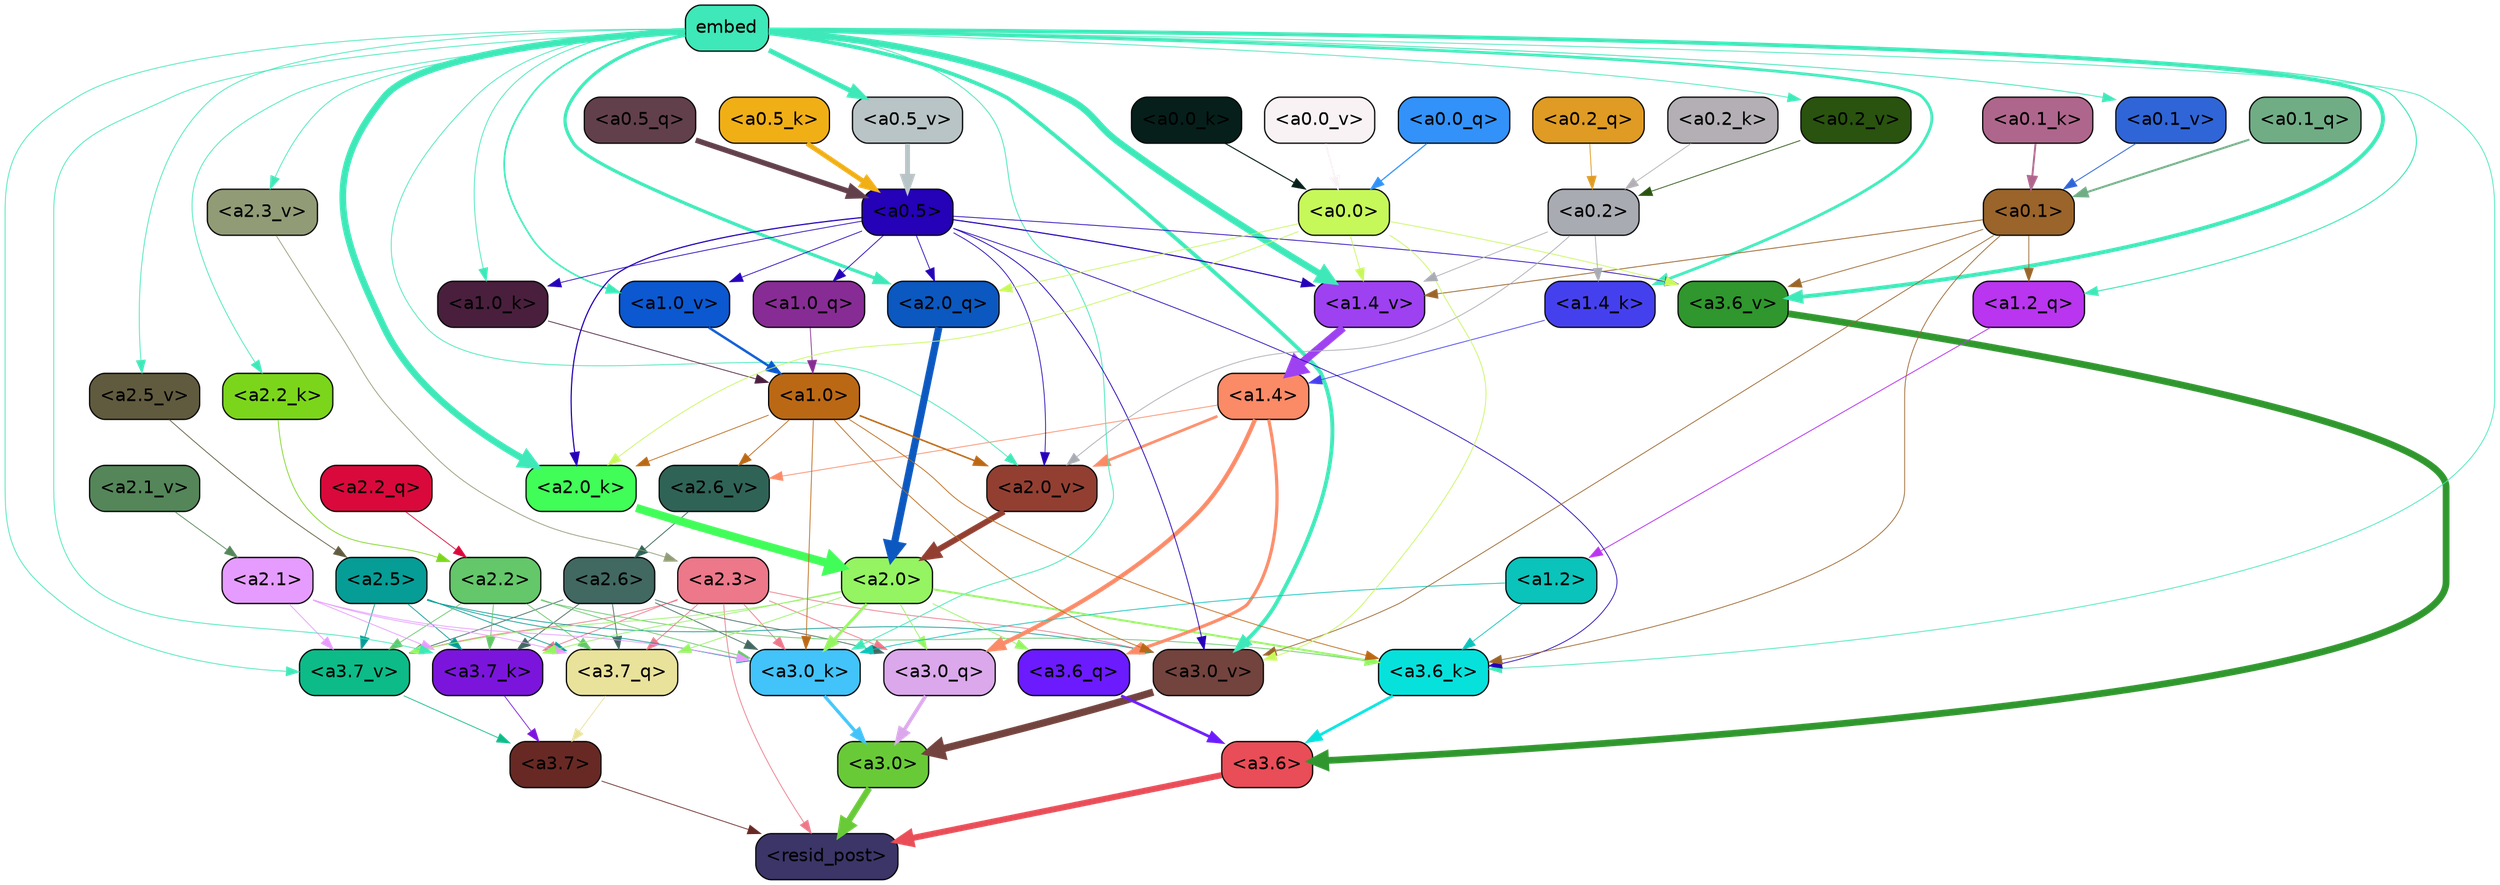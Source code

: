 strict digraph "" {
	graph [bgcolor=transparent,
		layout=dot,
		overlap=false,
		splines=true
	];
	"<a3.7>"	[color=black,
		fillcolor="#682924",
		fontname=Helvetica,
		shape=box,
		style="filled, rounded"];
	"<resid_post>"	[color=black,
		fillcolor="#3b3568",
		fontname=Helvetica,
		shape=box,
		style="filled, rounded"];
	"<a3.7>" -> "<resid_post>"	[color="#682924",
		penwidth=0.6];
	"<a3.6>"	[color=black,
		fillcolor="#e94d57",
		fontname=Helvetica,
		shape=box,
		style="filled, rounded"];
	"<a3.6>" -> "<resid_post>"	[color="#e94d57",
		penwidth=4.7534414529800415];
	"<a3.0>"	[color=black,
		fillcolor="#69ca38",
		fontname=Helvetica,
		shape=box,
		style="filled, rounded"];
	"<a3.0>" -> "<resid_post>"	[color="#69ca38",
		penwidth=4.898576855659485];
	"<a2.3>"	[color=black,
		fillcolor="#ec788a",
		fontname=Helvetica,
		shape=box,
		style="filled, rounded"];
	"<a2.3>" -> "<resid_post>"	[color="#ec788a",
		penwidth=0.6];
	"<a3.7_q>"	[color=black,
		fillcolor="#e9e29b",
		fontname=Helvetica,
		shape=box,
		style="filled, rounded"];
	"<a2.3>" -> "<a3.7_q>"	[color="#ec788a",
		penwidth=0.6];
	"<a3.0_q>"	[color=black,
		fillcolor="#dba8eb",
		fontname=Helvetica,
		shape=box,
		style="filled, rounded"];
	"<a2.3>" -> "<a3.0_q>"	[color="#ec788a",
		penwidth=0.6];
	"<a3.7_k>"	[color=black,
		fillcolor="#7b15dc",
		fontname=Helvetica,
		shape=box,
		style="filled, rounded"];
	"<a2.3>" -> "<a3.7_k>"	[color="#ec788a",
		penwidth=0.6];
	"<a3.0_k>"	[color=black,
		fillcolor="#42c3f9",
		fontname=Helvetica,
		shape=box,
		style="filled, rounded"];
	"<a2.3>" -> "<a3.0_k>"	[color="#ec788a",
		penwidth=0.6];
	"<a3.7_v>"	[color=black,
		fillcolor="#0cbb88",
		fontname=Helvetica,
		shape=box,
		style="filled, rounded"];
	"<a2.3>" -> "<a3.7_v>"	[color="#ec788a",
		penwidth=0.6];
	"<a3.0_v>"	[color=black,
		fillcolor="#73433e",
		fontname=Helvetica,
		shape=box,
		style="filled, rounded"];
	"<a2.3>" -> "<a3.0_v>"	[color="#ec788a",
		penwidth=0.6];
	"<a3.7_q>" -> "<a3.7>"	[color="#e9e29b",
		penwidth=0.6];
	"<a3.6_q>"	[color=black,
		fillcolor="#6b1bfd",
		fontname=Helvetica,
		shape=box,
		style="filled, rounded"];
	"<a3.6_q>" -> "<a3.6>"	[color="#6b1bfd",
		penwidth=2.160832464694977];
	"<a3.0_q>" -> "<a3.0>"	[color="#dba8eb",
		penwidth=2.870753765106201];
	"<a3.7_k>" -> "<a3.7>"	[color="#7b15dc",
		penwidth=0.6];
	"<a3.6_k>"	[color=black,
		fillcolor="#07e1dc",
		fontname=Helvetica,
		shape=box,
		style="filled, rounded"];
	"<a3.6_k>" -> "<a3.6>"	[color="#07e1dc",
		penwidth=2.13908451795578];
	"<a3.0_k>" -> "<a3.0>"	[color="#42c3f9",
		penwidth=2.520303964614868];
	"<a3.7_v>" -> "<a3.7>"	[color="#0cbb88",
		penwidth=0.6];
	"<a3.6_v>"	[color=black,
		fillcolor="#2f972d",
		fontname=Helvetica,
		shape=box,
		style="filled, rounded"];
	"<a3.6_v>" -> "<a3.6>"	[color="#2f972d",
		penwidth=5.297133803367615];
	"<a3.0_v>" -> "<a3.0>"	[color="#73433e",
		penwidth=5.680712580680847];
	"<a2.6>"	[color=black,
		fillcolor="#416861",
		fontname=Helvetica,
		shape=box,
		style="filled, rounded"];
	"<a2.6>" -> "<a3.7_q>"	[color="#416861",
		penwidth=0.6];
	"<a2.6>" -> "<a3.0_q>"	[color="#416861",
		penwidth=0.6];
	"<a2.6>" -> "<a3.7_k>"	[color="#416861",
		penwidth=0.6];
	"<a2.6>" -> "<a3.0_k>"	[color="#416861",
		penwidth=0.6];
	"<a2.6>" -> "<a3.7_v>"	[color="#416861",
		penwidth=0.6];
	"<a2.5>"	[color=black,
		fillcolor="#069d96",
		fontname=Helvetica,
		shape=box,
		style="filled, rounded"];
	"<a2.5>" -> "<a3.7_q>"	[color="#069d96",
		penwidth=0.6];
	"<a2.5>" -> "<a3.7_k>"	[color="#069d96",
		penwidth=0.6];
	"<a2.5>" -> "<a3.0_k>"	[color="#069d96",
		penwidth=0.6];
	"<a2.5>" -> "<a3.7_v>"	[color="#069d96",
		penwidth=0.6];
	"<a2.5>" -> "<a3.0_v>"	[color="#069d96",
		penwidth=0.6];
	"<a2.2>"	[color=black,
		fillcolor="#64c76a",
		fontname=Helvetica,
		shape=box,
		style="filled, rounded"];
	"<a2.2>" -> "<a3.7_q>"	[color="#64c76a",
		penwidth=0.6];
	"<a2.2>" -> "<a3.7_k>"	[color="#64c76a",
		penwidth=0.6];
	"<a2.2>" -> "<a3.6_k>"	[color="#64c76a",
		penwidth=0.6];
	"<a2.2>" -> "<a3.0_k>"	[color="#64c76a",
		penwidth=0.6];
	"<a2.2>" -> "<a3.7_v>"	[color="#64c76a",
		penwidth=0.6];
	"<a2.1>"	[color=black,
		fillcolor="#e69cfe",
		fontname=Helvetica,
		shape=box,
		style="filled, rounded"];
	"<a2.1>" -> "<a3.7_q>"	[color="#e69cfe",
		penwidth=0.6];
	"<a2.1>" -> "<a3.7_k>"	[color="#e69cfe",
		penwidth=0.6];
	"<a2.1>" -> "<a3.0_k>"	[color="#e69cfe",
		penwidth=0.6];
	"<a2.1>" -> "<a3.7_v>"	[color="#e69cfe",
		penwidth=0.6];
	"<a2.0>"	[color=black,
		fillcolor="#94f461",
		fontname=Helvetica,
		shape=box,
		style="filled, rounded"];
	"<a2.0>" -> "<a3.7_q>"	[color="#94f461",
		penwidth=0.6];
	"<a2.0>" -> "<a3.6_q>"	[color="#94f461",
		penwidth=0.6];
	"<a2.0>" -> "<a3.0_q>"	[color="#94f461",
		penwidth=0.6];
	"<a2.0>" -> "<a3.7_k>"	[color="#94f461",
		penwidth=0.6];
	"<a2.0>" -> "<a3.6_k>"	[color="#94f461",
		penwidth=1.4957321882247925];
	"<a2.0>" -> "<a3.0_k>"	[color="#94f461",
		penwidth=2.18752121925354];
	"<a2.0>" -> "<a3.7_v>"	[color="#94f461",
		penwidth=0.6];
	"<a1.4>"	[color=black,
		fillcolor="#fb8a67",
		fontname=Helvetica,
		shape=box,
		style="filled, rounded"];
	"<a1.4>" -> "<a3.6_q>"	[color="#fb8a67",
		penwidth=2.4829938411712646];
	"<a1.4>" -> "<a3.0_q>"	[color="#fb8a67",
		penwidth=3.299744725227356];
	"<a2.6_v>"	[color=black,
		fillcolor="#2f6356",
		fontname=Helvetica,
		shape=box,
		style="filled, rounded"];
	"<a1.4>" -> "<a2.6_v>"	[color="#fb8a67",
		penwidth=0.6];
	"<a2.0_v>"	[color=black,
		fillcolor="#923f32",
		fontname=Helvetica,
		shape=box,
		style="filled, rounded"];
	"<a1.4>" -> "<a2.0_v>"	[color="#fb8a67",
		penwidth=2.092592429369688];
	embed	[color=black,
		fillcolor="#3ee8b8",
		fontname=Helvetica,
		shape=box,
		style="filled, rounded"];
	embed -> "<a3.7_k>"	[color="#3ee8b8",
		penwidth=0.6];
	embed -> "<a3.6_k>"	[color="#3ee8b8",
		penwidth=0.6];
	embed -> "<a3.0_k>"	[color="#3ee8b8",
		penwidth=0.6394047290086746];
	embed -> "<a3.7_v>"	[color="#3ee8b8",
		penwidth=0.6];
	embed -> "<a3.6_v>"	[color="#3ee8b8",
		penwidth=3.067279100418091];
	embed -> "<a3.0_v>"	[color="#3ee8b8",
		penwidth=3.0212591886520386];
	"<a2.0_q>"	[color=black,
		fillcolor="#0b58c0",
		fontname=Helvetica,
		shape=box,
		style="filled, rounded"];
	embed -> "<a2.0_q>"	[color="#3ee8b8",
		penwidth=2.5355080366134644];
	"<a2.2_k>"	[color=black,
		fillcolor="#7bd61b",
		fontname=Helvetica,
		shape=box,
		style="filled, rounded"];
	embed -> "<a2.2_k>"	[color="#3ee8b8",
		penwidth=0.6];
	"<a2.0_k>"	[color=black,
		fillcolor="#41fd58",
		fontname=Helvetica,
		shape=box,
		style="filled, rounded"];
	embed -> "<a2.0_k>"	[color="#3ee8b8",
		penwidth=5.2180726528167725];
	"<a2.5_v>"	[color=black,
		fillcolor="#605b3e",
		fontname=Helvetica,
		shape=box,
		style="filled, rounded"];
	embed -> "<a2.5_v>"	[color="#3ee8b8",
		penwidth=0.6];
	"<a2.3_v>"	[color=black,
		fillcolor="#919c76",
		fontname=Helvetica,
		shape=box,
		style="filled, rounded"];
	embed -> "<a2.3_v>"	[color="#3ee8b8",
		penwidth=0.6];
	embed -> "<a2.0_v>"	[color="#3ee8b8",
		penwidth=0.6];
	"<a1.2_q>"	[color=black,
		fillcolor="#b935ef",
		fontname=Helvetica,
		shape=box,
		style="filled, rounded"];
	embed -> "<a1.2_q>"	[color="#3ee8b8",
		penwidth=0.8094894886016846];
	"<a1.4_k>"	[color=black,
		fillcolor="#4540ee",
		fontname=Helvetica,
		shape=box,
		style="filled, rounded"];
	embed -> "<a1.4_k>"	[color="#3ee8b8",
		penwidth=2.1732678413391113];
	"<a1.0_k>"	[color=black,
		fillcolor="#491f3d",
		fontname=Helvetica,
		shape=box,
		style="filled, rounded"];
	embed -> "<a1.0_k>"	[color="#3ee8b8",
		penwidth=0.6];
	"<a1.4_v>"	[color=black,
		fillcolor="#9e41f1",
		fontname=Helvetica,
		shape=box,
		style="filled, rounded"];
	embed -> "<a1.4_v>"	[color="#3ee8b8",
		penwidth=5.162249565124512];
	"<a1.0_v>"	[color=black,
		fillcolor="#0b58d1",
		fontname=Helvetica,
		shape=box,
		style="filled, rounded"];
	embed -> "<a1.0_v>"	[color="#3ee8b8",
		penwidth=1.26457279920578];
	"<a0.5_v>"	[color=black,
		fillcolor="#b8c4c6",
		fontname=Helvetica,
		shape=box,
		style="filled, rounded"];
	embed -> "<a0.5_v>"	[color="#3ee8b8",
		penwidth=3.8054766058921814];
	"<a0.2_v>"	[color=black,
		fillcolor="#29530e",
		fontname=Helvetica,
		shape=box,
		style="filled, rounded"];
	embed -> "<a0.2_v>"	[color="#3ee8b8",
		penwidth=0.6];
	"<a0.1_v>"	[color=black,
		fillcolor="#3065d8",
		fontname=Helvetica,
		shape=box,
		style="filled, rounded"];
	embed -> "<a0.1_v>"	[color="#3ee8b8",
		penwidth=0.6855058670043945];
	"<a1.2>"	[color=black,
		fillcolor="#0ac3ba",
		fontname=Helvetica,
		shape=box,
		style="filled, rounded"];
	"<a1.2>" -> "<a3.6_k>"	[color="#0ac3ba",
		penwidth=0.6];
	"<a1.2>" -> "<a3.0_k>"	[color="#0ac3ba",
		penwidth=0.6];
	"<a1.0>"	[color=black,
		fillcolor="#bb6815",
		fontname=Helvetica,
		shape=box,
		style="filled, rounded"];
	"<a1.0>" -> "<a3.6_k>"	[color="#bb6815",
		penwidth=0.6];
	"<a1.0>" -> "<a3.0_k>"	[color="#bb6815",
		penwidth=0.6];
	"<a1.0>" -> "<a3.0_v>"	[color="#bb6815",
		penwidth=0.6];
	"<a1.0>" -> "<a2.0_k>"	[color="#bb6815",
		penwidth=0.6];
	"<a1.0>" -> "<a2.6_v>"	[color="#bb6815",
		penwidth=0.6];
	"<a1.0>" -> "<a2.0_v>"	[color="#bb6815",
		penwidth=1.2132605910301208];
	"<a0.5>"	[color=black,
		fillcolor="#2501b8",
		fontname=Helvetica,
		shape=box,
		style="filled, rounded"];
	"<a0.5>" -> "<a3.6_k>"	[color="#2501b8",
		penwidth=0.6];
	"<a0.5>" -> "<a3.6_v>"	[color="#2501b8",
		penwidth=0.6];
	"<a0.5>" -> "<a3.0_v>"	[color="#2501b8",
		penwidth=0.648682102560997];
	"<a0.5>" -> "<a2.0_q>"	[color="#2501b8",
		penwidth=0.6];
	"<a0.5>" -> "<a2.0_k>"	[color="#2501b8",
		penwidth=0.9236047863960266];
	"<a0.5>" -> "<a2.0_v>"	[color="#2501b8",
		penwidth=0.6];
	"<a1.0_q>"	[color=black,
		fillcolor="#872c94",
		fontname=Helvetica,
		shape=box,
		style="filled, rounded"];
	"<a0.5>" -> "<a1.0_q>"	[color="#2501b8",
		penwidth=0.6];
	"<a0.5>" -> "<a1.0_k>"	[color="#2501b8",
		penwidth=0.6];
	"<a0.5>" -> "<a1.4_v>"	[color="#2501b8",
		penwidth=0.8783596754074097];
	"<a0.5>" -> "<a1.0_v>"	[color="#2501b8",
		penwidth=0.6];
	"<a0.1>"	[color=black,
		fillcolor="#9a642a",
		fontname=Helvetica,
		shape=box,
		style="filled, rounded"];
	"<a0.1>" -> "<a3.6_k>"	[color="#9a642a",
		penwidth=0.6];
	"<a0.1>" -> "<a3.6_v>"	[color="#9a642a",
		penwidth=0.6];
	"<a0.1>" -> "<a3.0_v>"	[color="#9a642a",
		penwidth=0.6];
	"<a0.1>" -> "<a1.2_q>"	[color="#9a642a",
		penwidth=0.6];
	"<a0.1>" -> "<a1.4_v>"	[color="#9a642a",
		penwidth=0.6490728855133057];
	"<a0.0>"	[color=black,
		fillcolor="#c7f85a",
		fontname=Helvetica,
		shape=box,
		style="filled, rounded"];
	"<a0.0>" -> "<a3.6_v>"	[color="#c7f85a",
		penwidth=0.6];
	"<a0.0>" -> "<a3.0_v>"	[color="#c7f85a",
		penwidth=0.6];
	"<a0.0>" -> "<a2.0_q>"	[color="#c7f85a",
		penwidth=0.6];
	"<a0.0>" -> "<a2.0_k>"	[color="#c7f85a",
		penwidth=0.6];
	"<a0.0>" -> "<a1.4_v>"	[color="#c7f85a",
		penwidth=0.6];
	"<a2.2_q>"	[color=black,
		fillcolor="#d9093b",
		fontname=Helvetica,
		shape=box,
		style="filled, rounded"];
	"<a2.2_q>" -> "<a2.2>"	[color="#d9093b",
		penwidth=0.6];
	"<a2.0_q>" -> "<a2.0>"	[color="#0b58c0",
		penwidth=5.681910276412964];
	"<a2.2_k>" -> "<a2.2>"	[color="#7bd61b",
		penwidth=0.6];
	"<a2.0_k>" -> "<a2.0>"	[color="#41fd58",
		penwidth=6.447777509689331];
	"<a2.6_v>" -> "<a2.6>"	[color="#2f6356",
		penwidth=0.6];
	"<a2.5_v>" -> "<a2.5>"	[color="#605b3e",
		penwidth=0.6];
	"<a2.3_v>" -> "<a2.3>"	[color="#919c76",
		penwidth=0.6];
	"<a2.1_v>"	[color=black,
		fillcolor="#548659",
		fontname=Helvetica,
		shape=box,
		style="filled, rounded"];
	"<a2.1_v>" -> "<a2.1>"	[color="#548659",
		penwidth=0.6];
	"<a2.0_v>" -> "<a2.0>"	[color="#923f32",
		penwidth=4.5695202350616455];
	"<a0.2>"	[color=black,
		fillcolor="#a9abb3",
		fontname=Helvetica,
		shape=box,
		style="filled, rounded"];
	"<a0.2>" -> "<a2.0_v>"	[color="#a9abb3",
		penwidth=0.6];
	"<a0.2>" -> "<a1.4_k>"	[color="#a9abb3",
		penwidth=0.6];
	"<a0.2>" -> "<a1.4_v>"	[color="#a9abb3",
		penwidth=0.6];
	"<a1.2_q>" -> "<a1.2>"	[color="#b935ef",
		penwidth=0.6769798994064331];
	"<a1.0_q>" -> "<a1.0>"	[color="#872c94",
		penwidth=0.6];
	"<a1.4_k>" -> "<a1.4>"	[color="#4540ee",
		penwidth=0.6];
	"<a1.0_k>" -> "<a1.0>"	[color="#491f3d",
		penwidth=0.6];
	"<a1.4_v>" -> "<a1.4>"	[color="#9e41f1",
		penwidth=6.016597509384155];
	"<a1.0_v>" -> "<a1.0>"	[color="#0b58d1",
		penwidth=1.8562973737716675];
	"<a0.5_q>"	[color=black,
		fillcolor="#62404b",
		fontname=Helvetica,
		shape=box,
		style="filled, rounded"];
	"<a0.5_q>" -> "<a0.5>"	[color="#62404b",
		penwidth=4.176325984299183];
	"<a0.2_q>"	[color=black,
		fillcolor="#df9b23",
		fontname=Helvetica,
		shape=box,
		style="filled, rounded"];
	"<a0.2_q>" -> "<a0.2>"	[color="#df9b23",
		penwidth=0.6484866142272949];
	"<a0.1_q>"	[color=black,
		fillcolor="#70ad85",
		fontname=Helvetica,
		shape=box,
		style="filled, rounded"];
	"<a0.1_q>" -> "<a0.1>"	[color="#70ad85",
		penwidth=1.571044921875];
	"<a0.0_q>"	[color=black,
		fillcolor="#3292f9",
		fontname=Helvetica,
		shape=box,
		style="filled, rounded"];
	"<a0.0_q>" -> "<a0.0>"	[color="#3292f9",
		penwidth=0.9426424503326416];
	"<a0.5_k>"	[color=black,
		fillcolor="#f1af16",
		fontname=Helvetica,
		shape=box,
		style="filled, rounded"];
	"<a0.5_k>" -> "<a0.5>"	[color="#f1af16",
		penwidth=3.7953722774982452];
	"<a0.2_k>"	[color=black,
		fillcolor="#b3afb4",
		fontname=Helvetica,
		shape=box,
		style="filled, rounded"];
	"<a0.2_k>" -> "<a0.2>"	[color="#b3afb4",
		penwidth=0.6];
	"<a0.1_k>"	[color=black,
		fillcolor="#af668c",
		fontname=Helvetica,
		shape=box,
		style="filled, rounded"];
	"<a0.1_k>" -> "<a0.1>"	[color="#af668c",
		penwidth=1.483607530593872];
	"<a0.0_k>"	[color=black,
		fillcolor="#061f1a",
		fontname=Helvetica,
		shape=box,
		style="filled, rounded"];
	"<a0.0_k>" -> "<a0.0>"	[color="#061f1a",
		penwidth=0.8216795921325684];
	"<a0.5_v>" -> "<a0.5>"	[color="#b8c4c6",
		penwidth=3.805475652217865];
	"<a0.2_v>" -> "<a0.2>"	[color="#29530e",
		penwidth=0.6];
	"<a0.1_v>" -> "<a0.1>"	[color="#3065d8",
		penwidth=0.6855120658874512];
	"<a0.0_v>"	[color=black,
		fillcolor="#f8f2f5",
		fontname=Helvetica,
		shape=box,
		style="filled, rounded"];
	"<a0.0_v>" -> "<a0.0>"	[color="#f8f2f5",
		penwidth=1.1353182792663574];
}
